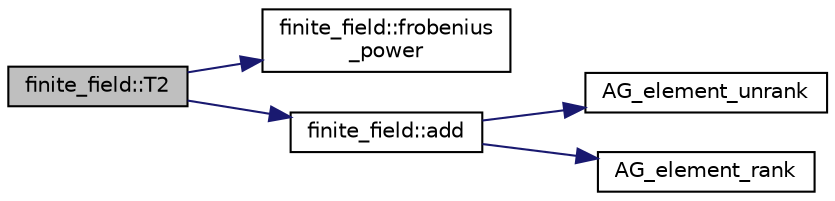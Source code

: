 digraph "finite_field::T2"
{
  edge [fontname="Helvetica",fontsize="10",labelfontname="Helvetica",labelfontsize="10"];
  node [fontname="Helvetica",fontsize="10",shape=record];
  rankdir="LR";
  Node18788 [label="finite_field::T2",height=0.2,width=0.4,color="black", fillcolor="grey75", style="filled", fontcolor="black"];
  Node18788 -> Node18789 [color="midnightblue",fontsize="10",style="solid",fontname="Helvetica"];
  Node18789 [label="finite_field::frobenius\l_power",height=0.2,width=0.4,color="black", fillcolor="white", style="filled",URL="$df/d5a/classfinite__field.html#aec23e43aaefc0ed601cdfa3139496a92"];
  Node18788 -> Node18790 [color="midnightblue",fontsize="10",style="solid",fontname="Helvetica"];
  Node18790 [label="finite_field::add",height=0.2,width=0.4,color="black", fillcolor="white", style="filled",URL="$df/d5a/classfinite__field.html#a8f12328a27500f3c7be0c849ebbc9d14"];
  Node18790 -> Node18791 [color="midnightblue",fontsize="10",style="solid",fontname="Helvetica"];
  Node18791 [label="AG_element_unrank",height=0.2,width=0.4,color="black", fillcolor="white", style="filled",URL="$d4/d67/geometry_8h.html#a4a33b86c87b2879b97cfa1327abe2885"];
  Node18790 -> Node18792 [color="midnightblue",fontsize="10",style="solid",fontname="Helvetica"];
  Node18792 [label="AG_element_rank",height=0.2,width=0.4,color="black", fillcolor="white", style="filled",URL="$d4/d67/geometry_8h.html#ab2ac908d07dd8038fd996e26bdc75c17"];
}
